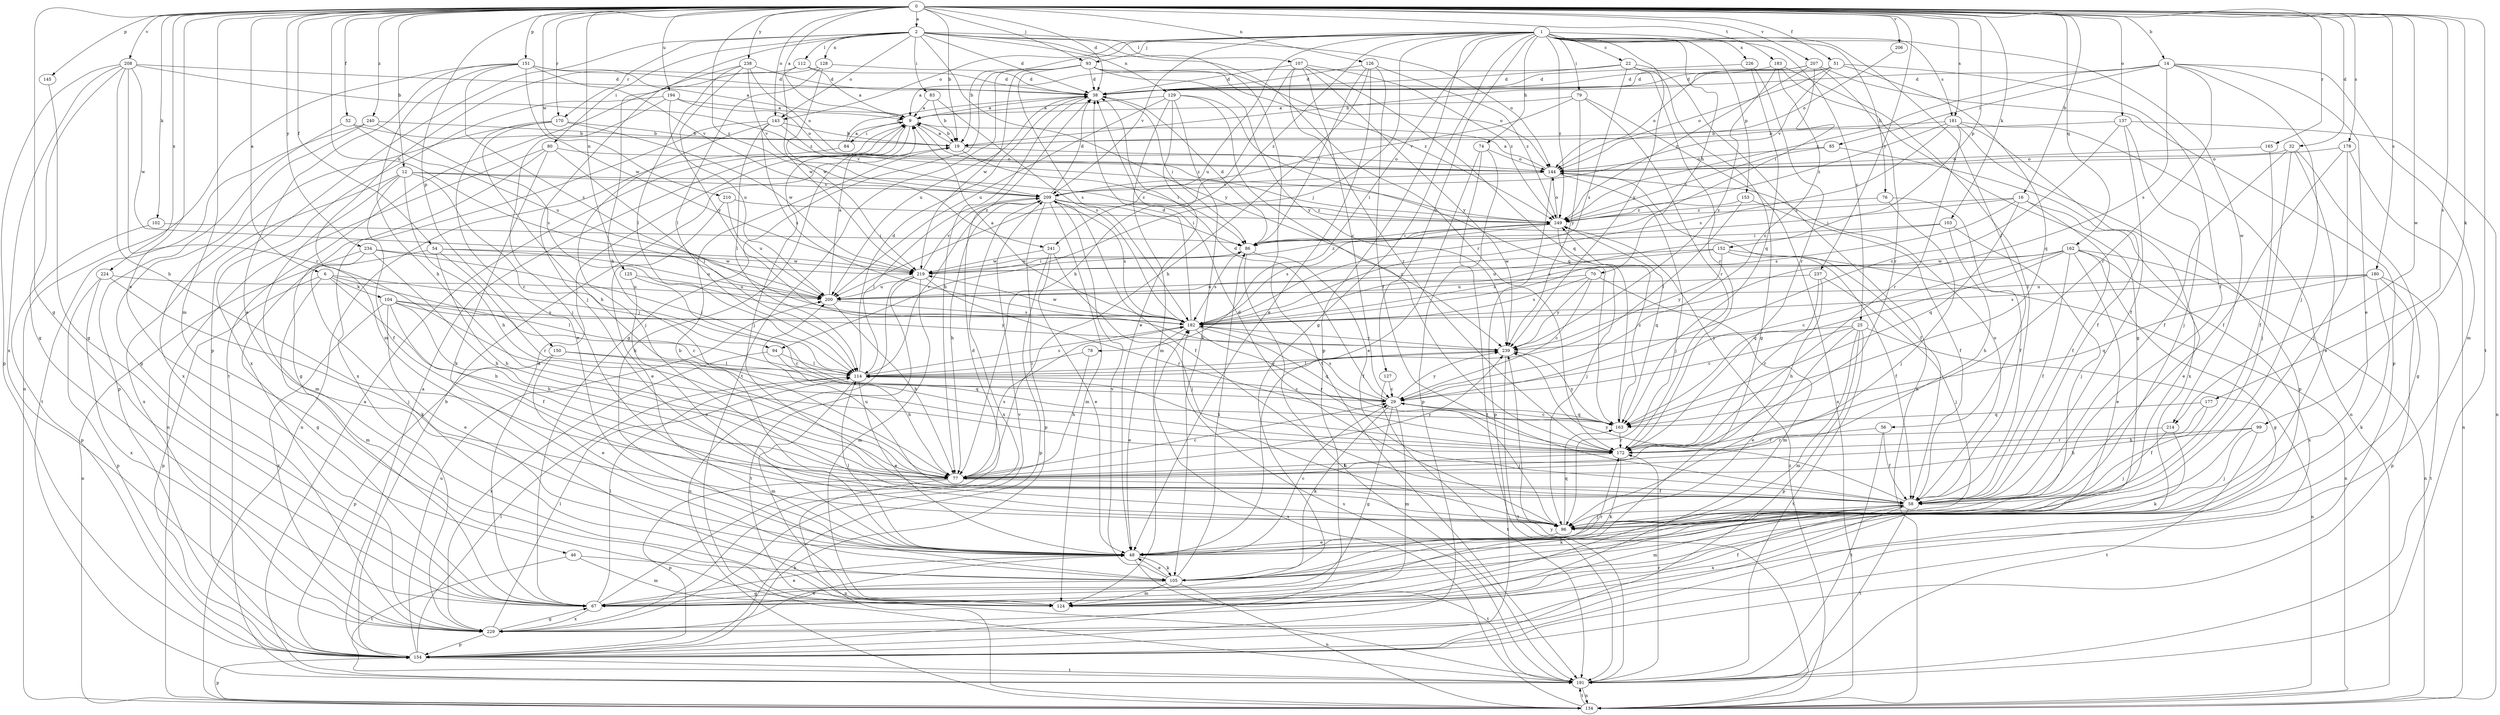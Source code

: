 strict digraph  {
0;
1;
2;
6;
9;
12;
14;
16;
19;
22;
25;
29;
32;
38;
46;
48;
51;
52;
54;
56;
58;
67;
70;
74;
76;
77;
78;
79;
80;
83;
84;
85;
86;
93;
94;
96;
99;
102;
103;
104;
105;
107;
112;
114;
124;
125;
126;
127;
128;
129;
134;
137;
143;
144;
145;
150;
151;
152;
153;
154;
162;
163;
165;
170;
172;
177;
178;
180;
181;
182;
183;
191;
194;
200;
206;
207;
208;
209;
210;
214;
219;
224;
226;
229;
234;
237;
238;
239;
240;
241;
249;
0 -> 2  [label=a];
0 -> 6  [label=a];
0 -> 9  [label=a];
0 -> 12  [label=b];
0 -> 14  [label=b];
0 -> 16  [label=b];
0 -> 19  [label=b];
0 -> 32  [label=d];
0 -> 38  [label=d];
0 -> 46  [label=e];
0 -> 51  [label=f];
0 -> 52  [label=f];
0 -> 54  [label=f];
0 -> 67  [label=g];
0 -> 93  [label=j];
0 -> 99  [label=k];
0 -> 102  [label=k];
0 -> 103  [label=k];
0 -> 124  [label=m];
0 -> 125  [label=n];
0 -> 126  [label=n];
0 -> 137  [label=o];
0 -> 143  [label=o];
0 -> 145  [label=p];
0 -> 150  [label=p];
0 -> 151  [label=p];
0 -> 152  [label=p];
0 -> 162  [label=q];
0 -> 165  [label=r];
0 -> 170  [label=r];
0 -> 177  [label=s];
0 -> 178  [label=s];
0 -> 180  [label=s];
0 -> 181  [label=s];
0 -> 183  [label=t];
0 -> 191  [label=t];
0 -> 194  [label=u];
0 -> 200  [label=u];
0 -> 206  [label=v];
0 -> 207  [label=v];
0 -> 208  [label=v];
0 -> 210  [label=w];
0 -> 214  [label=w];
0 -> 224  [label=x];
0 -> 234  [label=y];
0 -> 237  [label=y];
0 -> 238  [label=y];
0 -> 240  [label=z];
0 -> 241  [label=z];
1 -> 19  [label=b];
1 -> 22  [label=c];
1 -> 25  [label=c];
1 -> 56  [label=f];
1 -> 67  [label=g];
1 -> 70  [label=h];
1 -> 74  [label=h];
1 -> 76  [label=h];
1 -> 78  [label=i];
1 -> 79  [label=i];
1 -> 93  [label=j];
1 -> 94  [label=j];
1 -> 127  [label=n];
1 -> 143  [label=o];
1 -> 153  [label=p];
1 -> 154  [label=p];
1 -> 181  [label=s];
1 -> 200  [label=u];
1 -> 209  [label=v];
1 -> 214  [label=w];
1 -> 226  [label=x];
1 -> 239  [label=y];
1 -> 241  [label=z];
1 -> 249  [label=z];
2 -> 38  [label=d];
2 -> 77  [label=h];
2 -> 80  [label=i];
2 -> 83  [label=i];
2 -> 107  [label=l];
2 -> 112  [label=l];
2 -> 128  [label=n];
2 -> 129  [label=n];
2 -> 143  [label=o];
2 -> 144  [label=o];
2 -> 154  [label=p];
2 -> 170  [label=r];
2 -> 172  [label=r];
2 -> 191  [label=t];
2 -> 239  [label=y];
6 -> 77  [label=h];
6 -> 94  [label=j];
6 -> 104  [label=k];
6 -> 114  [label=l];
6 -> 124  [label=m];
6 -> 154  [label=p];
9 -> 19  [label=b];
9 -> 84  [label=i];
9 -> 96  [label=j];
9 -> 105  [label=k];
9 -> 249  [label=z];
12 -> 29  [label=c];
12 -> 58  [label=f];
12 -> 77  [label=h];
12 -> 124  [label=m];
12 -> 209  [label=v];
12 -> 229  [label=x];
12 -> 249  [label=z];
14 -> 38  [label=d];
14 -> 48  [label=e];
14 -> 85  [label=i];
14 -> 96  [label=j];
14 -> 124  [label=m];
14 -> 172  [label=r];
14 -> 182  [label=s];
14 -> 249  [label=z];
16 -> 48  [label=e];
16 -> 58  [label=f];
16 -> 86  [label=i];
16 -> 163  [label=q];
16 -> 182  [label=s];
16 -> 249  [label=z];
19 -> 9  [label=a];
19 -> 86  [label=i];
19 -> 144  [label=o];
22 -> 9  [label=a];
22 -> 38  [label=d];
22 -> 67  [label=g];
22 -> 134  [label=n];
22 -> 172  [label=r];
22 -> 182  [label=s];
25 -> 29  [label=c];
25 -> 48  [label=e];
25 -> 124  [label=m];
25 -> 134  [label=n];
25 -> 154  [label=p];
25 -> 191  [label=t];
25 -> 239  [label=y];
29 -> 38  [label=d];
29 -> 67  [label=g];
29 -> 96  [label=j];
29 -> 105  [label=k];
29 -> 124  [label=m];
29 -> 163  [label=q];
29 -> 182  [label=s];
29 -> 239  [label=y];
32 -> 48  [label=e];
32 -> 58  [label=f];
32 -> 67  [label=g];
32 -> 96  [label=j];
32 -> 144  [label=o];
38 -> 9  [label=a];
38 -> 77  [label=h];
38 -> 86  [label=i];
38 -> 200  [label=u];
46 -> 105  [label=k];
46 -> 124  [label=m];
46 -> 191  [label=t];
48 -> 19  [label=b];
48 -> 29  [label=c];
48 -> 105  [label=k];
48 -> 114  [label=l];
48 -> 191  [label=t];
51 -> 19  [label=b];
51 -> 38  [label=d];
51 -> 58  [label=f];
51 -> 144  [label=o];
51 -> 163  [label=q];
51 -> 209  [label=v];
52 -> 19  [label=b];
52 -> 154  [label=p];
52 -> 200  [label=u];
54 -> 67  [label=g];
54 -> 77  [label=h];
54 -> 172  [label=r];
54 -> 200  [label=u];
54 -> 219  [label=w];
56 -> 58  [label=f];
56 -> 172  [label=r];
56 -> 191  [label=t];
58 -> 96  [label=j];
58 -> 105  [label=k];
58 -> 124  [label=m];
58 -> 144  [label=o];
58 -> 191  [label=t];
58 -> 200  [label=u];
58 -> 229  [label=x];
58 -> 239  [label=y];
67 -> 9  [label=a];
67 -> 38  [label=d];
67 -> 48  [label=e];
67 -> 114  [label=l];
67 -> 229  [label=x];
70 -> 29  [label=c];
70 -> 124  [label=m];
70 -> 182  [label=s];
70 -> 200  [label=u];
70 -> 239  [label=y];
74 -> 48  [label=e];
74 -> 144  [label=o];
74 -> 154  [label=p];
74 -> 191  [label=t];
76 -> 58  [label=f];
76 -> 96  [label=j];
76 -> 249  [label=z];
77 -> 29  [label=c];
77 -> 58  [label=f];
77 -> 134  [label=n];
77 -> 154  [label=p];
77 -> 182  [label=s];
77 -> 239  [label=y];
78 -> 77  [label=h];
78 -> 114  [label=l];
79 -> 9  [label=a];
79 -> 134  [label=n];
79 -> 172  [label=r];
79 -> 209  [label=v];
79 -> 239  [label=y];
80 -> 67  [label=g];
80 -> 105  [label=k];
80 -> 114  [label=l];
80 -> 134  [label=n];
80 -> 144  [label=o];
83 -> 9  [label=a];
83 -> 19  [label=b];
83 -> 182  [label=s];
84 -> 9  [label=a];
84 -> 38  [label=d];
84 -> 134  [label=n];
85 -> 58  [label=f];
85 -> 144  [label=o];
85 -> 249  [label=z];
86 -> 38  [label=d];
86 -> 58  [label=f];
86 -> 182  [label=s];
86 -> 191  [label=t];
86 -> 219  [label=w];
93 -> 38  [label=d];
93 -> 67  [label=g];
93 -> 144  [label=o];
93 -> 182  [label=s];
93 -> 191  [label=t];
93 -> 219  [label=w];
93 -> 239  [label=y];
93 -> 249  [label=z];
94 -> 77  [label=h];
94 -> 114  [label=l];
94 -> 229  [label=x];
96 -> 38  [label=d];
96 -> 48  [label=e];
96 -> 163  [label=q];
99 -> 77  [label=h];
99 -> 96  [label=j];
99 -> 172  [label=r];
99 -> 191  [label=t];
102 -> 86  [label=i];
102 -> 154  [label=p];
103 -> 77  [label=h];
103 -> 86  [label=i];
103 -> 96  [label=j];
103 -> 182  [label=s];
104 -> 29  [label=c];
104 -> 48  [label=e];
104 -> 58  [label=f];
104 -> 77  [label=h];
104 -> 182  [label=s];
104 -> 229  [label=x];
104 -> 239  [label=y];
105 -> 48  [label=e];
105 -> 67  [label=g];
105 -> 86  [label=i];
105 -> 124  [label=m];
105 -> 134  [label=n];
105 -> 172  [label=r];
105 -> 209  [label=v];
107 -> 29  [label=c];
107 -> 38  [label=d];
107 -> 77  [label=h];
107 -> 163  [label=q];
107 -> 172  [label=r];
107 -> 239  [label=y];
107 -> 249  [label=z];
112 -> 9  [label=a];
112 -> 38  [label=d];
112 -> 124  [label=m];
112 -> 219  [label=w];
114 -> 29  [label=c];
114 -> 38  [label=d];
114 -> 48  [label=e];
114 -> 124  [label=m];
114 -> 182  [label=s];
114 -> 209  [label=v];
114 -> 239  [label=y];
124 -> 58  [label=f];
125 -> 48  [label=e];
125 -> 172  [label=r];
125 -> 200  [label=u];
126 -> 38  [label=d];
126 -> 48  [label=e];
126 -> 58  [label=f];
126 -> 77  [label=h];
126 -> 86  [label=i];
126 -> 249  [label=z];
127 -> 29  [label=c];
127 -> 191  [label=t];
128 -> 38  [label=d];
128 -> 114  [label=l];
128 -> 191  [label=t];
128 -> 219  [label=w];
129 -> 9  [label=a];
129 -> 48  [label=e];
129 -> 105  [label=k];
129 -> 124  [label=m];
129 -> 163  [label=q];
129 -> 172  [label=r];
129 -> 200  [label=u];
134 -> 154  [label=p];
134 -> 182  [label=s];
134 -> 191  [label=t];
134 -> 239  [label=y];
134 -> 249  [label=z];
137 -> 19  [label=b];
137 -> 29  [label=c];
137 -> 58  [label=f];
137 -> 96  [label=j];
137 -> 134  [label=n];
143 -> 19  [label=b];
143 -> 96  [label=j];
143 -> 114  [label=l];
143 -> 182  [label=s];
143 -> 209  [label=v];
143 -> 229  [label=x];
144 -> 9  [label=a];
144 -> 58  [label=f];
144 -> 96  [label=j];
144 -> 154  [label=p];
144 -> 209  [label=v];
145 -> 67  [label=g];
150 -> 48  [label=e];
150 -> 114  [label=l];
150 -> 154  [label=p];
150 -> 163  [label=q];
151 -> 9  [label=a];
151 -> 38  [label=d];
151 -> 48  [label=e];
151 -> 77  [label=h];
151 -> 134  [label=n];
151 -> 182  [label=s];
151 -> 209  [label=v];
151 -> 219  [label=w];
152 -> 58  [label=f];
152 -> 134  [label=n];
152 -> 200  [label=u];
152 -> 219  [label=w];
152 -> 239  [label=y];
153 -> 58  [label=f];
153 -> 114  [label=l];
153 -> 249  [label=z];
154 -> 9  [label=a];
154 -> 19  [label=b];
154 -> 114  [label=l];
154 -> 191  [label=t];
154 -> 200  [label=u];
162 -> 29  [label=c];
162 -> 48  [label=e];
162 -> 58  [label=f];
162 -> 67  [label=g];
162 -> 134  [label=n];
162 -> 163  [label=q];
162 -> 182  [label=s];
162 -> 219  [label=w];
162 -> 229  [label=x];
163 -> 29  [label=c];
163 -> 172  [label=r];
163 -> 239  [label=y];
163 -> 249  [label=z];
165 -> 58  [label=f];
165 -> 144  [label=o];
170 -> 19  [label=b];
170 -> 48  [label=e];
170 -> 77  [label=h];
170 -> 219  [label=w];
170 -> 229  [label=x];
172 -> 77  [label=h];
172 -> 105  [label=k];
172 -> 114  [label=l];
177 -> 58  [label=f];
177 -> 77  [label=h];
177 -> 163  [label=q];
178 -> 58  [label=f];
178 -> 96  [label=j];
178 -> 134  [label=n];
178 -> 144  [label=o];
180 -> 105  [label=k];
180 -> 154  [label=p];
180 -> 163  [label=q];
180 -> 182  [label=s];
180 -> 191  [label=t];
180 -> 200  [label=u];
181 -> 19  [label=b];
181 -> 134  [label=n];
181 -> 154  [label=p];
181 -> 172  [label=r];
181 -> 182  [label=s];
181 -> 229  [label=x];
181 -> 249  [label=z];
182 -> 9  [label=a];
182 -> 38  [label=d];
182 -> 48  [label=e];
182 -> 163  [label=q];
182 -> 172  [label=r];
182 -> 219  [label=w];
182 -> 239  [label=y];
183 -> 29  [label=c];
183 -> 38  [label=d];
183 -> 58  [label=f];
183 -> 67  [label=g];
183 -> 239  [label=y];
191 -> 9  [label=a];
191 -> 134  [label=n];
191 -> 172  [label=r];
191 -> 182  [label=s];
194 -> 9  [label=a];
194 -> 96  [label=j];
194 -> 144  [label=o];
194 -> 200  [label=u];
194 -> 229  [label=x];
200 -> 9  [label=a];
200 -> 77  [label=h];
200 -> 182  [label=s];
206 -> 144  [label=o];
207 -> 38  [label=d];
207 -> 86  [label=i];
207 -> 144  [label=o];
207 -> 154  [label=p];
207 -> 172  [label=r];
207 -> 249  [label=z];
208 -> 38  [label=d];
208 -> 67  [label=g];
208 -> 77  [label=h];
208 -> 154  [label=p];
208 -> 172  [label=r];
208 -> 219  [label=w];
208 -> 229  [label=x];
208 -> 249  [label=z];
209 -> 38  [label=d];
209 -> 58  [label=f];
209 -> 77  [label=h];
209 -> 86  [label=i];
209 -> 114  [label=l];
209 -> 124  [label=m];
209 -> 154  [label=p];
209 -> 182  [label=s];
209 -> 229  [label=x];
209 -> 249  [label=z];
210 -> 48  [label=e];
210 -> 200  [label=u];
210 -> 249  [label=z];
214 -> 96  [label=j];
214 -> 105  [label=k];
214 -> 172  [label=r];
219 -> 86  [label=i];
219 -> 124  [label=m];
219 -> 134  [label=n];
219 -> 172  [label=r];
219 -> 191  [label=t];
219 -> 200  [label=u];
219 -> 209  [label=v];
219 -> 249  [label=z];
224 -> 96  [label=j];
224 -> 154  [label=p];
224 -> 200  [label=u];
224 -> 229  [label=x];
226 -> 38  [label=d];
226 -> 163  [label=q];
226 -> 172  [label=r];
229 -> 48  [label=e];
229 -> 67  [label=g];
229 -> 114  [label=l];
229 -> 154  [label=p];
229 -> 209  [label=v];
234 -> 77  [label=h];
234 -> 105  [label=k];
234 -> 114  [label=l];
234 -> 134  [label=n];
234 -> 219  [label=w];
237 -> 77  [label=h];
237 -> 96  [label=j];
237 -> 172  [label=r];
237 -> 200  [label=u];
238 -> 38  [label=d];
238 -> 96  [label=j];
238 -> 114  [label=l];
238 -> 144  [label=o];
238 -> 209  [label=v];
238 -> 239  [label=y];
239 -> 114  [label=l];
239 -> 191  [label=t];
240 -> 19  [label=b];
240 -> 67  [label=g];
240 -> 182  [label=s];
240 -> 191  [label=t];
241 -> 48  [label=e];
241 -> 96  [label=j];
241 -> 154  [label=p];
241 -> 219  [label=w];
249 -> 86  [label=i];
249 -> 96  [label=j];
249 -> 144  [label=o];
249 -> 163  [label=q];
249 -> 182  [label=s];
}
